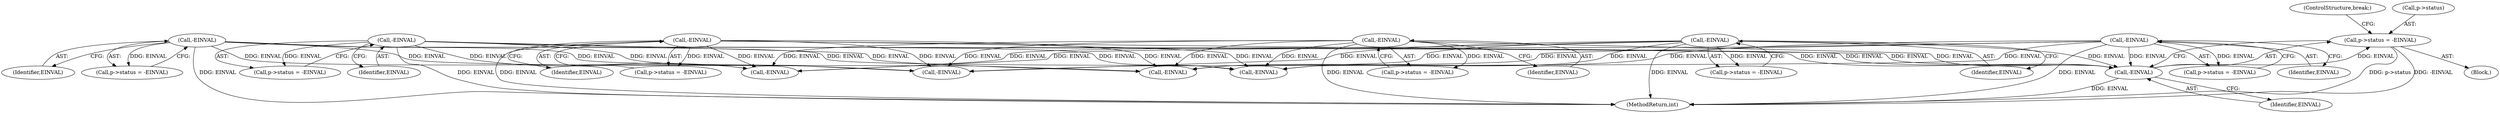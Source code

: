 digraph "0_Android_d72ea85c78a1a68bf99fd5804ad9784b4102fe57@pointer" {
"1000597" [label="(Call,p->status = -EINVAL)"];
"1000601" [label="(Call,-EINVAL)"];
"1000250" [label="(Call,-EINVAL)"];
"1000295" [label="(Call,-EINVAL)"];
"1000227" [label="(Call,-EINVAL)"];
"1000277" [label="(Call,-EINVAL)"];
"1000202" [label="(Call,-EINVAL)"];
"1000179" [label="(Call,-EINVAL)"];
"1000601" [label="(Call,-EINVAL)"];
"1000180" [label="(Identifier,EINVAL)"];
"1000273" [label="(Call,p->status = -EINVAL)"];
"1000603" [label="(ControlStructure,break;)"];
"1000597" [label="(Call,p->status = -EINVAL)"];
"1000512" [label="(Call,-EINVAL)"];
"1000400" [label="(Call,-EINVAL)"];
"1000291" [label="(Call,p->status = -EINVAL)"];
"1000369" [label="(Call,-EINVAL)"];
"1000318" [label="(Block,)"];
"1000598" [label="(Call,p->status)"];
"1000295" [label="(Call,-EINVAL)"];
"1000246" [label="(Call,p->status = -EINVAL)"];
"1000251" [label="(Identifier,EINVAL)"];
"1000223" [label="(Call,p->status = -EINVAL)"];
"1000228" [label="(Identifier,EINVAL)"];
"1000202" [label="(Call,-EINVAL)"];
"1000227" [label="(Call,-EINVAL)"];
"1000429" [label="(Call,-EINVAL)"];
"1000203" [label="(Identifier,EINVAL)"];
"1000278" [label="(Identifier,EINVAL)"];
"1000602" [label="(Identifier,EINVAL)"];
"1000606" [label="(MethodReturn,int)"];
"1000250" [label="(Call,-EINVAL)"];
"1000198" [label="(Call,p->status = -EINVAL)"];
"1000296" [label="(Identifier,EINVAL)"];
"1000179" [label="(Call,-EINVAL)"];
"1000175" [label="(Call,p->status = -EINVAL)"];
"1000277" [label="(Call,-EINVAL)"];
"1000597" -> "1000318"  [label="AST: "];
"1000597" -> "1000601"  [label="CFG: "];
"1000598" -> "1000597"  [label="AST: "];
"1000601" -> "1000597"  [label="AST: "];
"1000603" -> "1000597"  [label="CFG: "];
"1000597" -> "1000606"  [label="DDG: p->status"];
"1000597" -> "1000606"  [label="DDG: -EINVAL"];
"1000601" -> "1000597"  [label="DDG: EINVAL"];
"1000601" -> "1000602"  [label="CFG: "];
"1000602" -> "1000601"  [label="AST: "];
"1000601" -> "1000606"  [label="DDG: EINVAL"];
"1000250" -> "1000601"  [label="DDG: EINVAL"];
"1000295" -> "1000601"  [label="DDG: EINVAL"];
"1000227" -> "1000601"  [label="DDG: EINVAL"];
"1000277" -> "1000601"  [label="DDG: EINVAL"];
"1000202" -> "1000601"  [label="DDG: EINVAL"];
"1000179" -> "1000601"  [label="DDG: EINVAL"];
"1000250" -> "1000246"  [label="AST: "];
"1000250" -> "1000251"  [label="CFG: "];
"1000251" -> "1000250"  [label="AST: "];
"1000246" -> "1000250"  [label="CFG: "];
"1000250" -> "1000606"  [label="DDG: EINVAL"];
"1000250" -> "1000246"  [label="DDG: EINVAL"];
"1000250" -> "1000369"  [label="DDG: EINVAL"];
"1000250" -> "1000400"  [label="DDG: EINVAL"];
"1000250" -> "1000429"  [label="DDG: EINVAL"];
"1000250" -> "1000512"  [label="DDG: EINVAL"];
"1000295" -> "1000291"  [label="AST: "];
"1000295" -> "1000296"  [label="CFG: "];
"1000296" -> "1000295"  [label="AST: "];
"1000291" -> "1000295"  [label="CFG: "];
"1000295" -> "1000606"  [label="DDG: EINVAL"];
"1000295" -> "1000291"  [label="DDG: EINVAL"];
"1000295" -> "1000369"  [label="DDG: EINVAL"];
"1000295" -> "1000400"  [label="DDG: EINVAL"];
"1000295" -> "1000429"  [label="DDG: EINVAL"];
"1000295" -> "1000512"  [label="DDG: EINVAL"];
"1000227" -> "1000223"  [label="AST: "];
"1000227" -> "1000228"  [label="CFG: "];
"1000228" -> "1000227"  [label="AST: "];
"1000223" -> "1000227"  [label="CFG: "];
"1000227" -> "1000606"  [label="DDG: EINVAL"];
"1000227" -> "1000223"  [label="DDG: EINVAL"];
"1000227" -> "1000369"  [label="DDG: EINVAL"];
"1000227" -> "1000400"  [label="DDG: EINVAL"];
"1000227" -> "1000429"  [label="DDG: EINVAL"];
"1000227" -> "1000512"  [label="DDG: EINVAL"];
"1000277" -> "1000273"  [label="AST: "];
"1000277" -> "1000278"  [label="CFG: "];
"1000278" -> "1000277"  [label="AST: "];
"1000273" -> "1000277"  [label="CFG: "];
"1000277" -> "1000606"  [label="DDG: EINVAL"];
"1000277" -> "1000273"  [label="DDG: EINVAL"];
"1000277" -> "1000369"  [label="DDG: EINVAL"];
"1000277" -> "1000400"  [label="DDG: EINVAL"];
"1000277" -> "1000429"  [label="DDG: EINVAL"];
"1000277" -> "1000512"  [label="DDG: EINVAL"];
"1000202" -> "1000198"  [label="AST: "];
"1000202" -> "1000203"  [label="CFG: "];
"1000203" -> "1000202"  [label="AST: "];
"1000198" -> "1000202"  [label="CFG: "];
"1000202" -> "1000606"  [label="DDG: EINVAL"];
"1000202" -> "1000198"  [label="DDG: EINVAL"];
"1000202" -> "1000369"  [label="DDG: EINVAL"];
"1000202" -> "1000400"  [label="DDG: EINVAL"];
"1000202" -> "1000429"  [label="DDG: EINVAL"];
"1000202" -> "1000512"  [label="DDG: EINVAL"];
"1000179" -> "1000175"  [label="AST: "];
"1000179" -> "1000180"  [label="CFG: "];
"1000180" -> "1000179"  [label="AST: "];
"1000175" -> "1000179"  [label="CFG: "];
"1000179" -> "1000606"  [label="DDG: EINVAL"];
"1000179" -> "1000175"  [label="DDG: EINVAL"];
"1000179" -> "1000369"  [label="DDG: EINVAL"];
"1000179" -> "1000400"  [label="DDG: EINVAL"];
"1000179" -> "1000429"  [label="DDG: EINVAL"];
"1000179" -> "1000512"  [label="DDG: EINVAL"];
}
